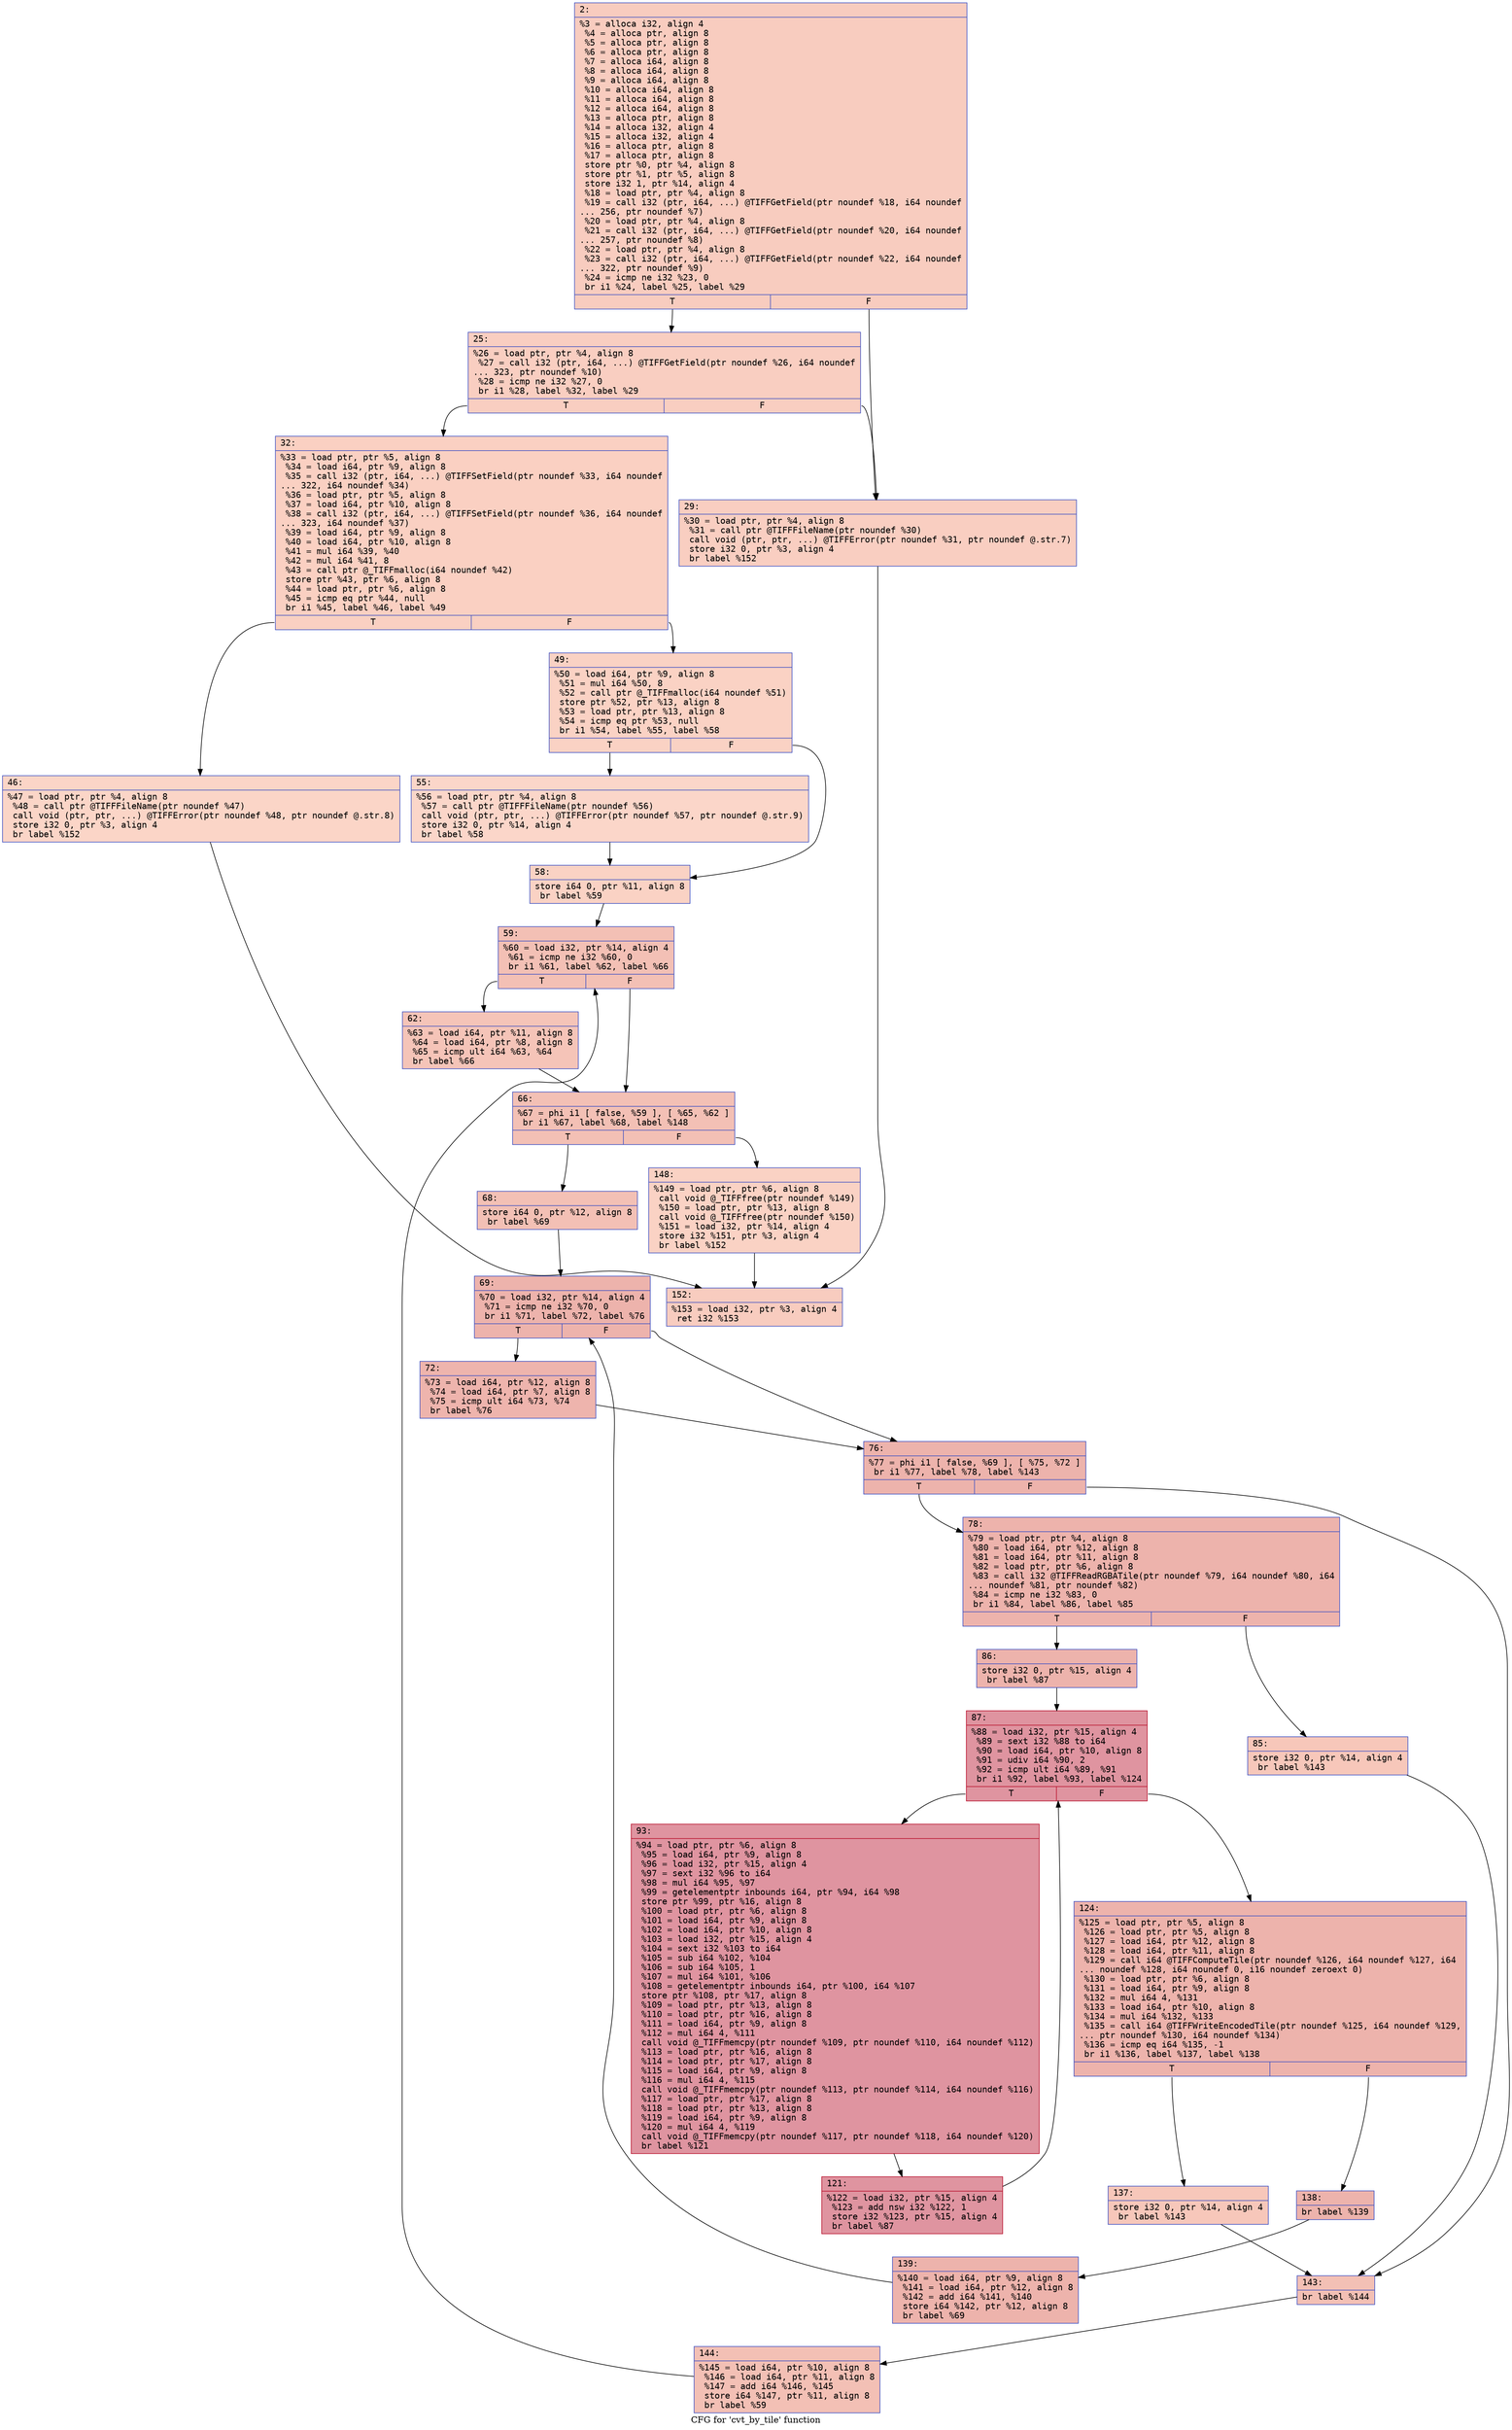 digraph "CFG for 'cvt_by_tile' function" {
	label="CFG for 'cvt_by_tile' function";

	Node0x6000023b3750 [shape=record,color="#3d50c3ff", style=filled, fillcolor="#f08b6e70" fontname="Courier",label="{2:\l|  %3 = alloca i32, align 4\l  %4 = alloca ptr, align 8\l  %5 = alloca ptr, align 8\l  %6 = alloca ptr, align 8\l  %7 = alloca i64, align 8\l  %8 = alloca i64, align 8\l  %9 = alloca i64, align 8\l  %10 = alloca i64, align 8\l  %11 = alloca i64, align 8\l  %12 = alloca i64, align 8\l  %13 = alloca ptr, align 8\l  %14 = alloca i32, align 4\l  %15 = alloca i32, align 4\l  %16 = alloca ptr, align 8\l  %17 = alloca ptr, align 8\l  store ptr %0, ptr %4, align 8\l  store ptr %1, ptr %5, align 8\l  store i32 1, ptr %14, align 4\l  %18 = load ptr, ptr %4, align 8\l  %19 = call i32 (ptr, i64, ...) @TIFFGetField(ptr noundef %18, i64 noundef\l... 256, ptr noundef %7)\l  %20 = load ptr, ptr %4, align 8\l  %21 = call i32 (ptr, i64, ...) @TIFFGetField(ptr noundef %20, i64 noundef\l... 257, ptr noundef %8)\l  %22 = load ptr, ptr %4, align 8\l  %23 = call i32 (ptr, i64, ...) @TIFFGetField(ptr noundef %22, i64 noundef\l... 322, ptr noundef %9)\l  %24 = icmp ne i32 %23, 0\l  br i1 %24, label %25, label %29\l|{<s0>T|<s1>F}}"];
	Node0x6000023b3750:s0 -> Node0x6000023b37a0[tooltip="2 -> 25\nProbability 62.50%" ];
	Node0x6000023b3750:s1 -> Node0x6000023b37f0[tooltip="2 -> 29\nProbability 37.50%" ];
	Node0x6000023b37a0 [shape=record,color="#3d50c3ff", style=filled, fillcolor="#f2907270" fontname="Courier",label="{25:\l|  %26 = load ptr, ptr %4, align 8\l  %27 = call i32 (ptr, i64, ...) @TIFFGetField(ptr noundef %26, i64 noundef\l... 323, ptr noundef %10)\l  %28 = icmp ne i32 %27, 0\l  br i1 %28, label %32, label %29\l|{<s0>T|<s1>F}}"];
	Node0x6000023b37a0:s0 -> Node0x6000023b3840[tooltip="25 -> 32\nProbability 62.50%" ];
	Node0x6000023b37a0:s1 -> Node0x6000023b37f0[tooltip="25 -> 29\nProbability 37.50%" ];
	Node0x6000023b37f0 [shape=record,color="#3d50c3ff", style=filled, fillcolor="#f2907270" fontname="Courier",label="{29:\l|  %30 = load ptr, ptr %4, align 8\l  %31 = call ptr @TIFFFileName(ptr noundef %30)\l  call void (ptr, ptr, ...) @TIFFError(ptr noundef %31, ptr noundef @.str.7)\l  store i32 0, ptr %3, align 4\l  br label %152\l}"];
	Node0x6000023b37f0 -> Node0x6000023b4050[tooltip="29 -> 152\nProbability 100.00%" ];
	Node0x6000023b3840 [shape=record,color="#3d50c3ff", style=filled, fillcolor="#f3947570" fontname="Courier",label="{32:\l|  %33 = load ptr, ptr %5, align 8\l  %34 = load i64, ptr %9, align 8\l  %35 = call i32 (ptr, i64, ...) @TIFFSetField(ptr noundef %33, i64 noundef\l... 322, i64 noundef %34)\l  %36 = load ptr, ptr %5, align 8\l  %37 = load i64, ptr %10, align 8\l  %38 = call i32 (ptr, i64, ...) @TIFFSetField(ptr noundef %36, i64 noundef\l... 323, i64 noundef %37)\l  %39 = load i64, ptr %9, align 8\l  %40 = load i64, ptr %10, align 8\l  %41 = mul i64 %39, %40\l  %42 = mul i64 %41, 8\l  %43 = call ptr @_TIFFmalloc(i64 noundef %42)\l  store ptr %43, ptr %6, align 8\l  %44 = load ptr, ptr %6, align 8\l  %45 = icmp eq ptr %44, null\l  br i1 %45, label %46, label %49\l|{<s0>T|<s1>F}}"];
	Node0x6000023b3840:s0 -> Node0x6000023b3890[tooltip="32 -> 46\nProbability 37.50%" ];
	Node0x6000023b3840:s1 -> Node0x6000023b38e0[tooltip="32 -> 49\nProbability 62.50%" ];
	Node0x6000023b3890 [shape=record,color="#3d50c3ff", style=filled, fillcolor="#f5a08170" fontname="Courier",label="{46:\l|  %47 = load ptr, ptr %4, align 8\l  %48 = call ptr @TIFFFileName(ptr noundef %47)\l  call void (ptr, ptr, ...) @TIFFError(ptr noundef %48, ptr noundef @.str.8)\l  store i32 0, ptr %3, align 4\l  br label %152\l}"];
	Node0x6000023b3890 -> Node0x6000023b4050[tooltip="46 -> 152\nProbability 100.00%" ];
	Node0x6000023b38e0 [shape=record,color="#3d50c3ff", style=filled, fillcolor="#f4987a70" fontname="Courier",label="{49:\l|  %50 = load i64, ptr %9, align 8\l  %51 = mul i64 %50, 8\l  %52 = call ptr @_TIFFmalloc(i64 noundef %51)\l  store ptr %52, ptr %13, align 8\l  %53 = load ptr, ptr %13, align 8\l  %54 = icmp eq ptr %53, null\l  br i1 %54, label %55, label %58\l|{<s0>T|<s1>F}}"];
	Node0x6000023b38e0:s0 -> Node0x6000023b3930[tooltip="49 -> 55\nProbability 37.50%" ];
	Node0x6000023b38e0:s1 -> Node0x6000023b3980[tooltip="49 -> 58\nProbability 62.50%" ];
	Node0x6000023b3930 [shape=record,color="#3d50c3ff", style=filled, fillcolor="#f6a38570" fontname="Courier",label="{55:\l|  %56 = load ptr, ptr %4, align 8\l  %57 = call ptr @TIFFFileName(ptr noundef %56)\l  call void (ptr, ptr, ...) @TIFFError(ptr noundef %57, ptr noundef @.str.9)\l  store i32 0, ptr %14, align 4\l  br label %58\l}"];
	Node0x6000023b3930 -> Node0x6000023b3980[tooltip="55 -> 58\nProbability 100.00%" ];
	Node0x6000023b3980 [shape=record,color="#3d50c3ff", style=filled, fillcolor="#f4987a70" fontname="Courier",label="{58:\l|  store i64 0, ptr %11, align 8\l  br label %59\l}"];
	Node0x6000023b3980 -> Node0x6000023b39d0[tooltip="58 -> 59\nProbability 100.00%" ];
	Node0x6000023b39d0 [shape=record,color="#3d50c3ff", style=filled, fillcolor="#e5705870" fontname="Courier",label="{59:\l|  %60 = load i32, ptr %14, align 4\l  %61 = icmp ne i32 %60, 0\l  br i1 %61, label %62, label %66\l|{<s0>T|<s1>F}}"];
	Node0x6000023b39d0:s0 -> Node0x6000023b3a20[tooltip="59 -> 62\nProbability 62.50%" ];
	Node0x6000023b39d0:s1 -> Node0x6000023b3a70[tooltip="59 -> 66\nProbability 37.50%" ];
	Node0x6000023b3a20 [shape=record,color="#3d50c3ff", style=filled, fillcolor="#e97a5f70" fontname="Courier",label="{62:\l|  %63 = load i64, ptr %11, align 8\l  %64 = load i64, ptr %8, align 8\l  %65 = icmp ult i64 %63, %64\l  br label %66\l}"];
	Node0x6000023b3a20 -> Node0x6000023b3a70[tooltip="62 -> 66\nProbability 100.00%" ];
	Node0x6000023b3a70 [shape=record,color="#3d50c3ff", style=filled, fillcolor="#e5705870" fontname="Courier",label="{66:\l|  %67 = phi i1 [ false, %59 ], [ %65, %62 ]\l  br i1 %67, label %68, label %148\l|{<s0>T|<s1>F}}"];
	Node0x6000023b3a70:s0 -> Node0x6000023b3ac0[tooltip="66 -> 68\nProbability 96.88%" ];
	Node0x6000023b3a70:s1 -> Node0x6000023b4000[tooltip="66 -> 148\nProbability 3.12%" ];
	Node0x6000023b3ac0 [shape=record,color="#3d50c3ff", style=filled, fillcolor="#e5705870" fontname="Courier",label="{68:\l|  store i64 0, ptr %12, align 8\l  br label %69\l}"];
	Node0x6000023b3ac0 -> Node0x6000023b3b10[tooltip="68 -> 69\nProbability 100.00%" ];
	Node0x6000023b3b10 [shape=record,color="#3d50c3ff", style=filled, fillcolor="#d6524470" fontname="Courier",label="{69:\l|  %70 = load i32, ptr %14, align 4\l  %71 = icmp ne i32 %70, 0\l  br i1 %71, label %72, label %76\l|{<s0>T|<s1>F}}"];
	Node0x6000023b3b10:s0 -> Node0x6000023b3b60[tooltip="69 -> 72\nProbability 62.50%" ];
	Node0x6000023b3b10:s1 -> Node0x6000023b3bb0[tooltip="69 -> 76\nProbability 37.50%" ];
	Node0x6000023b3b60 [shape=record,color="#3d50c3ff", style=filled, fillcolor="#d8564670" fontname="Courier",label="{72:\l|  %73 = load i64, ptr %12, align 8\l  %74 = load i64, ptr %7, align 8\l  %75 = icmp ult i64 %73, %74\l  br label %76\l}"];
	Node0x6000023b3b60 -> Node0x6000023b3bb0[tooltip="72 -> 76\nProbability 100.00%" ];
	Node0x6000023b3bb0 [shape=record,color="#3d50c3ff", style=filled, fillcolor="#d6524470" fontname="Courier",label="{76:\l|  %77 = phi i1 [ false, %69 ], [ %75, %72 ]\l  br i1 %77, label %78, label %143\l|{<s0>T|<s1>F}}"];
	Node0x6000023b3bb0:s0 -> Node0x6000023b3c00[tooltip="76 -> 78\nProbability 96.88%" ];
	Node0x6000023b3bb0:s1 -> Node0x6000023b3f20[tooltip="76 -> 143\nProbability 3.12%" ];
	Node0x6000023b3c00 [shape=record,color="#3d50c3ff", style=filled, fillcolor="#d6524470" fontname="Courier",label="{78:\l|  %79 = load ptr, ptr %4, align 8\l  %80 = load i64, ptr %12, align 8\l  %81 = load i64, ptr %11, align 8\l  %82 = load ptr, ptr %6, align 8\l  %83 = call i32 @TIFFReadRGBATile(ptr noundef %79, i64 noundef %80, i64\l... noundef %81, ptr noundef %82)\l  %84 = icmp ne i32 %83, 0\l  br i1 %84, label %86, label %85\l|{<s0>T|<s1>F}}"];
	Node0x6000023b3c00:s0 -> Node0x6000023b3ca0[tooltip="78 -> 86\nProbability 96.88%" ];
	Node0x6000023b3c00:s1 -> Node0x6000023b3c50[tooltip="78 -> 85\nProbability 3.12%" ];
	Node0x6000023b3c50 [shape=record,color="#3d50c3ff", style=filled, fillcolor="#ec7f6370" fontname="Courier",label="{85:\l|  store i32 0, ptr %14, align 4\l  br label %143\l}"];
	Node0x6000023b3c50 -> Node0x6000023b3f20[tooltip="85 -> 143\nProbability 100.00%" ];
	Node0x6000023b3ca0 [shape=record,color="#3d50c3ff", style=filled, fillcolor="#d6524470" fontname="Courier",label="{86:\l|  store i32 0, ptr %15, align 4\l  br label %87\l}"];
	Node0x6000023b3ca0 -> Node0x6000023b3cf0[tooltip="86 -> 87\nProbability 100.00%" ];
	Node0x6000023b3cf0 [shape=record,color="#b70d28ff", style=filled, fillcolor="#b70d2870" fontname="Courier",label="{87:\l|  %88 = load i32, ptr %15, align 4\l  %89 = sext i32 %88 to i64\l  %90 = load i64, ptr %10, align 8\l  %91 = udiv i64 %90, 2\l  %92 = icmp ult i64 %89, %91\l  br i1 %92, label %93, label %124\l|{<s0>T|<s1>F}}"];
	Node0x6000023b3cf0:s0 -> Node0x6000023b3d40[tooltip="87 -> 93\nProbability 96.88%" ];
	Node0x6000023b3cf0:s1 -> Node0x6000023b3de0[tooltip="87 -> 124\nProbability 3.12%" ];
	Node0x6000023b3d40 [shape=record,color="#b70d28ff", style=filled, fillcolor="#b70d2870" fontname="Courier",label="{93:\l|  %94 = load ptr, ptr %6, align 8\l  %95 = load i64, ptr %9, align 8\l  %96 = load i32, ptr %15, align 4\l  %97 = sext i32 %96 to i64\l  %98 = mul i64 %95, %97\l  %99 = getelementptr inbounds i64, ptr %94, i64 %98\l  store ptr %99, ptr %16, align 8\l  %100 = load ptr, ptr %6, align 8\l  %101 = load i64, ptr %9, align 8\l  %102 = load i64, ptr %10, align 8\l  %103 = load i32, ptr %15, align 4\l  %104 = sext i32 %103 to i64\l  %105 = sub i64 %102, %104\l  %106 = sub i64 %105, 1\l  %107 = mul i64 %101, %106\l  %108 = getelementptr inbounds i64, ptr %100, i64 %107\l  store ptr %108, ptr %17, align 8\l  %109 = load ptr, ptr %13, align 8\l  %110 = load ptr, ptr %16, align 8\l  %111 = load i64, ptr %9, align 8\l  %112 = mul i64 4, %111\l  call void @_TIFFmemcpy(ptr noundef %109, ptr noundef %110, i64 noundef %112)\l  %113 = load ptr, ptr %16, align 8\l  %114 = load ptr, ptr %17, align 8\l  %115 = load i64, ptr %9, align 8\l  %116 = mul i64 4, %115\l  call void @_TIFFmemcpy(ptr noundef %113, ptr noundef %114, i64 noundef %116)\l  %117 = load ptr, ptr %17, align 8\l  %118 = load ptr, ptr %13, align 8\l  %119 = load i64, ptr %9, align 8\l  %120 = mul i64 4, %119\l  call void @_TIFFmemcpy(ptr noundef %117, ptr noundef %118, i64 noundef %120)\l  br label %121\l}"];
	Node0x6000023b3d40 -> Node0x6000023b3d90[tooltip="93 -> 121\nProbability 100.00%" ];
	Node0x6000023b3d90 [shape=record,color="#b70d28ff", style=filled, fillcolor="#b70d2870" fontname="Courier",label="{121:\l|  %122 = load i32, ptr %15, align 4\l  %123 = add nsw i32 %122, 1\l  store i32 %123, ptr %15, align 4\l  br label %87\l}"];
	Node0x6000023b3d90 -> Node0x6000023b3cf0[tooltip="121 -> 87\nProbability 100.00%" ];
	Node0x6000023b3de0 [shape=record,color="#3d50c3ff", style=filled, fillcolor="#d6524470" fontname="Courier",label="{124:\l|  %125 = load ptr, ptr %5, align 8\l  %126 = load ptr, ptr %5, align 8\l  %127 = load i64, ptr %12, align 8\l  %128 = load i64, ptr %11, align 8\l  %129 = call i64 @TIFFComputeTile(ptr noundef %126, i64 noundef %127, i64\l... noundef %128, i64 noundef 0, i16 noundef zeroext 0)\l  %130 = load ptr, ptr %6, align 8\l  %131 = load i64, ptr %9, align 8\l  %132 = mul i64 4, %131\l  %133 = load i64, ptr %10, align 8\l  %134 = mul i64 %132, %133\l  %135 = call i64 @TIFFWriteEncodedTile(ptr noundef %125, i64 noundef %129,\l... ptr noundef %130, i64 noundef %134)\l  %136 = icmp eq i64 %135, -1\l  br i1 %136, label %137, label %138\l|{<s0>T|<s1>F}}"];
	Node0x6000023b3de0:s0 -> Node0x6000023b3e30[tooltip="124 -> 137\nProbability 3.12%" ];
	Node0x6000023b3de0:s1 -> Node0x6000023b3e80[tooltip="124 -> 138\nProbability 96.88%" ];
	Node0x6000023b3e30 [shape=record,color="#3d50c3ff", style=filled, fillcolor="#ec7f6370" fontname="Courier",label="{137:\l|  store i32 0, ptr %14, align 4\l  br label %143\l}"];
	Node0x6000023b3e30 -> Node0x6000023b3f20[tooltip="137 -> 143\nProbability 100.00%" ];
	Node0x6000023b3e80 [shape=record,color="#3d50c3ff", style=filled, fillcolor="#d6524470" fontname="Courier",label="{138:\l|  br label %139\l}"];
	Node0x6000023b3e80 -> Node0x6000023b3ed0[tooltip="138 -> 139\nProbability 100.00%" ];
	Node0x6000023b3ed0 [shape=record,color="#3d50c3ff", style=filled, fillcolor="#d6524470" fontname="Courier",label="{139:\l|  %140 = load i64, ptr %9, align 8\l  %141 = load i64, ptr %12, align 8\l  %142 = add i64 %141, %140\l  store i64 %142, ptr %12, align 8\l  br label %69\l}"];
	Node0x6000023b3ed0 -> Node0x6000023b3b10[tooltip="139 -> 69\nProbability 100.00%" ];
	Node0x6000023b3f20 [shape=record,color="#3d50c3ff", style=filled, fillcolor="#e5705870" fontname="Courier",label="{143:\l|  br label %144\l}"];
	Node0x6000023b3f20 -> Node0x6000023b3f70[tooltip="143 -> 144\nProbability 100.00%" ];
	Node0x6000023b3f70 [shape=record,color="#3d50c3ff", style=filled, fillcolor="#e5705870" fontname="Courier",label="{144:\l|  %145 = load i64, ptr %10, align 8\l  %146 = load i64, ptr %11, align 8\l  %147 = add i64 %146, %145\l  store i64 %147, ptr %11, align 8\l  br label %59\l}"];
	Node0x6000023b3f70 -> Node0x6000023b39d0[tooltip="144 -> 59\nProbability 100.00%" ];
	Node0x6000023b4000 [shape=record,color="#3d50c3ff", style=filled, fillcolor="#f4987a70" fontname="Courier",label="{148:\l|  %149 = load ptr, ptr %6, align 8\l  call void @_TIFFfree(ptr noundef %149)\l  %150 = load ptr, ptr %13, align 8\l  call void @_TIFFfree(ptr noundef %150)\l  %151 = load i32, ptr %14, align 4\l  store i32 %151, ptr %3, align 4\l  br label %152\l}"];
	Node0x6000023b4000 -> Node0x6000023b4050[tooltip="148 -> 152\nProbability 100.00%" ];
	Node0x6000023b4050 [shape=record,color="#3d50c3ff", style=filled, fillcolor="#f08b6e70" fontname="Courier",label="{152:\l|  %153 = load i32, ptr %3, align 4\l  ret i32 %153\l}"];
}
